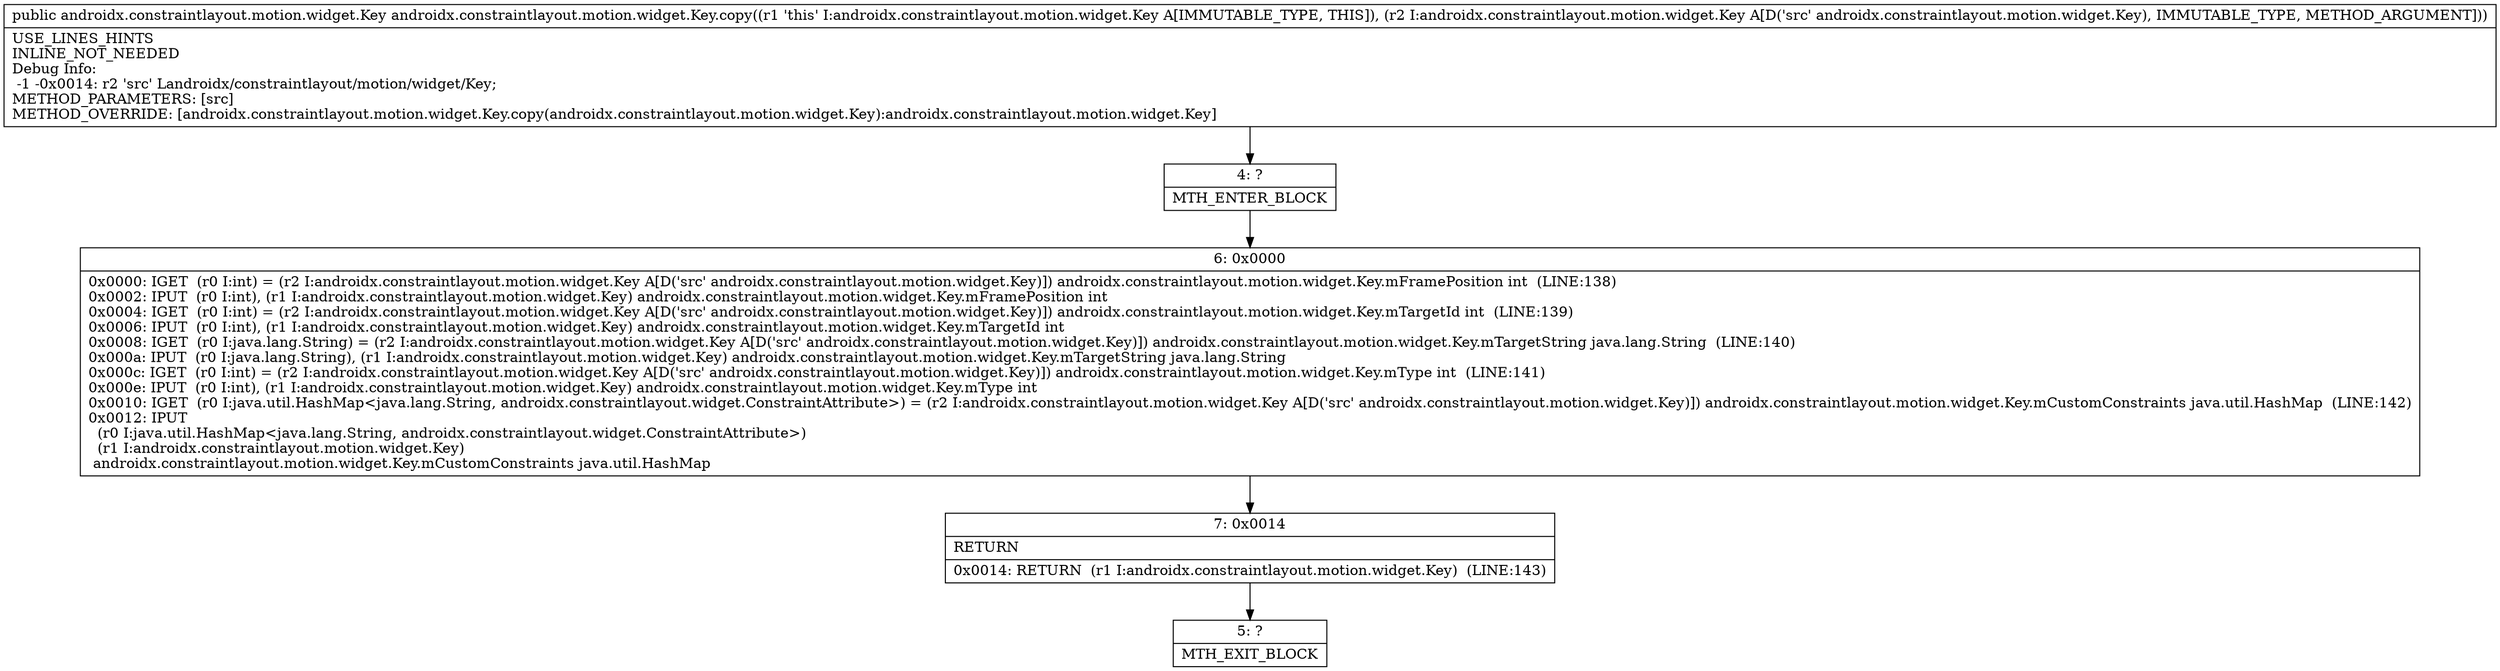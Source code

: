 digraph "CFG forandroidx.constraintlayout.motion.widget.Key.copy(Landroidx\/constraintlayout\/motion\/widget\/Key;)Landroidx\/constraintlayout\/motion\/widget\/Key;" {
Node_4 [shape=record,label="{4\:\ ?|MTH_ENTER_BLOCK\l}"];
Node_6 [shape=record,label="{6\:\ 0x0000|0x0000: IGET  (r0 I:int) = (r2 I:androidx.constraintlayout.motion.widget.Key A[D('src' androidx.constraintlayout.motion.widget.Key)]) androidx.constraintlayout.motion.widget.Key.mFramePosition int  (LINE:138)\l0x0002: IPUT  (r0 I:int), (r1 I:androidx.constraintlayout.motion.widget.Key) androidx.constraintlayout.motion.widget.Key.mFramePosition int \l0x0004: IGET  (r0 I:int) = (r2 I:androidx.constraintlayout.motion.widget.Key A[D('src' androidx.constraintlayout.motion.widget.Key)]) androidx.constraintlayout.motion.widget.Key.mTargetId int  (LINE:139)\l0x0006: IPUT  (r0 I:int), (r1 I:androidx.constraintlayout.motion.widget.Key) androidx.constraintlayout.motion.widget.Key.mTargetId int \l0x0008: IGET  (r0 I:java.lang.String) = (r2 I:androidx.constraintlayout.motion.widget.Key A[D('src' androidx.constraintlayout.motion.widget.Key)]) androidx.constraintlayout.motion.widget.Key.mTargetString java.lang.String  (LINE:140)\l0x000a: IPUT  (r0 I:java.lang.String), (r1 I:androidx.constraintlayout.motion.widget.Key) androidx.constraintlayout.motion.widget.Key.mTargetString java.lang.String \l0x000c: IGET  (r0 I:int) = (r2 I:androidx.constraintlayout.motion.widget.Key A[D('src' androidx.constraintlayout.motion.widget.Key)]) androidx.constraintlayout.motion.widget.Key.mType int  (LINE:141)\l0x000e: IPUT  (r0 I:int), (r1 I:androidx.constraintlayout.motion.widget.Key) androidx.constraintlayout.motion.widget.Key.mType int \l0x0010: IGET  (r0 I:java.util.HashMap\<java.lang.String, androidx.constraintlayout.widget.ConstraintAttribute\>) = (r2 I:androidx.constraintlayout.motion.widget.Key A[D('src' androidx.constraintlayout.motion.widget.Key)]) androidx.constraintlayout.motion.widget.Key.mCustomConstraints java.util.HashMap  (LINE:142)\l0x0012: IPUT  \l  (r0 I:java.util.HashMap\<java.lang.String, androidx.constraintlayout.widget.ConstraintAttribute\>)\l  (r1 I:androidx.constraintlayout.motion.widget.Key)\l androidx.constraintlayout.motion.widget.Key.mCustomConstraints java.util.HashMap \l}"];
Node_7 [shape=record,label="{7\:\ 0x0014|RETURN\l|0x0014: RETURN  (r1 I:androidx.constraintlayout.motion.widget.Key)  (LINE:143)\l}"];
Node_5 [shape=record,label="{5\:\ ?|MTH_EXIT_BLOCK\l}"];
MethodNode[shape=record,label="{public androidx.constraintlayout.motion.widget.Key androidx.constraintlayout.motion.widget.Key.copy((r1 'this' I:androidx.constraintlayout.motion.widget.Key A[IMMUTABLE_TYPE, THIS]), (r2 I:androidx.constraintlayout.motion.widget.Key A[D('src' androidx.constraintlayout.motion.widget.Key), IMMUTABLE_TYPE, METHOD_ARGUMENT]))  | USE_LINES_HINTS\lINLINE_NOT_NEEDED\lDebug Info:\l  \-1 \-0x0014: r2 'src' Landroidx\/constraintlayout\/motion\/widget\/Key;\lMETHOD_PARAMETERS: [src]\lMETHOD_OVERRIDE: [androidx.constraintlayout.motion.widget.Key.copy(androidx.constraintlayout.motion.widget.Key):androidx.constraintlayout.motion.widget.Key]\l}"];
MethodNode -> Node_4;Node_4 -> Node_6;
Node_6 -> Node_7;
Node_7 -> Node_5;
}

